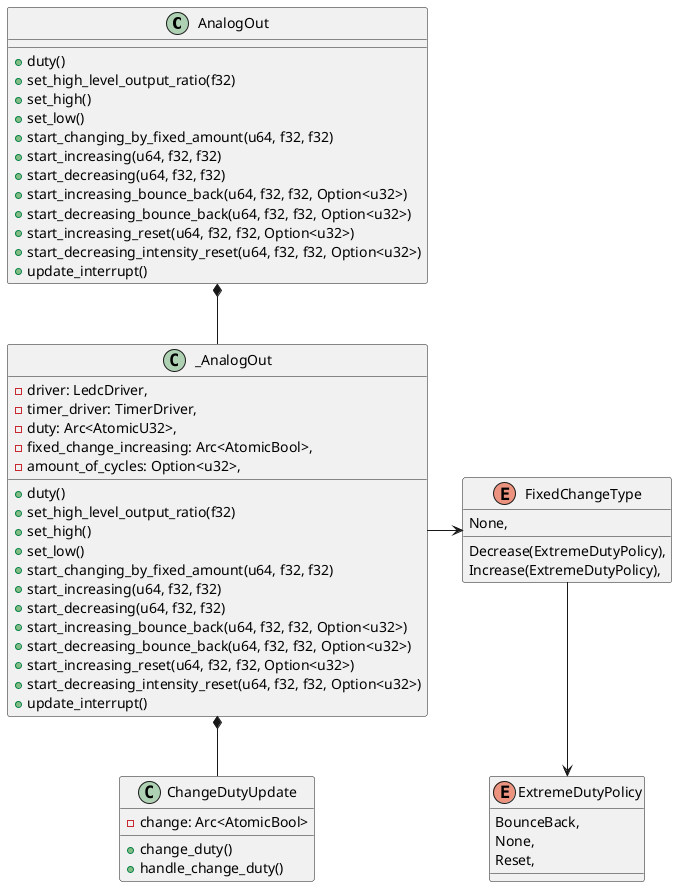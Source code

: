 @startuml analog_out
class AnalogOut {
    + duty()
    + set_high_level_output_ratio(f32)
    + set_high()
    + set_low()
    + start_changing_by_fixed_amount(u64, f32, f32)
    + start_increasing(u64, f32, f32)
    + start_decreasing(u64, f32, f32)
    + start_increasing_bounce_back(u64, f32, f32, Option<u32>)
    + start_decreasing_bounce_back(u64, f32, f32, Option<u32>)
    + start_increasing_reset(u64, f32, f32, Option<u32>)
    + start_decreasing_intensity_reset(u64, f32, f32, Option<u32>)
    + update_interrupt()
}

class _AnalogOut{
    -driver: LedcDriver,
    -timer_driver: TimerDriver,
    -duty: Arc<AtomicU32>,
    -fixed_change_increasing: Arc<AtomicBool>,
    -amount_of_cycles: Option<u32>,
    + duty()
    + set_high_level_output_ratio(f32)
    + set_high()
    + set_low()
    + start_changing_by_fixed_amount(u64, f32, f32)
    + start_increasing(u64, f32, f32)
    + start_decreasing(u64, f32, f32)
    + start_increasing_bounce_back(u64, f32, f32, Option<u32>)
    + start_decreasing_bounce_back(u64, f32, f32, Option<u32>)
    + start_increasing_reset(u64, f32, f32, Option<u32>)
    + start_decreasing_intensity_reset(u64, f32, f32, Option<u32>)
    + update_interrupt()
}

class ChangeDutyUpdate{
    -change: Arc<AtomicBool>
    +change_duty()
    +handle_change_duty()
}

enum FixedChangeType {
    None,
    Decrease(ExtremeDutyPolicy),
    Increase(ExtremeDutyPolicy),
}

enum ExtremeDutyPolicy{
    BounceBack,
    None,
    Reset,
}

AnalogOut *-- _AnalogOut
_AnalogOut *-- ChangeDutyUpdate
_AnalogOut -> FixedChangeType
FixedChangeType --> ExtremeDutyPolicy

@enduml